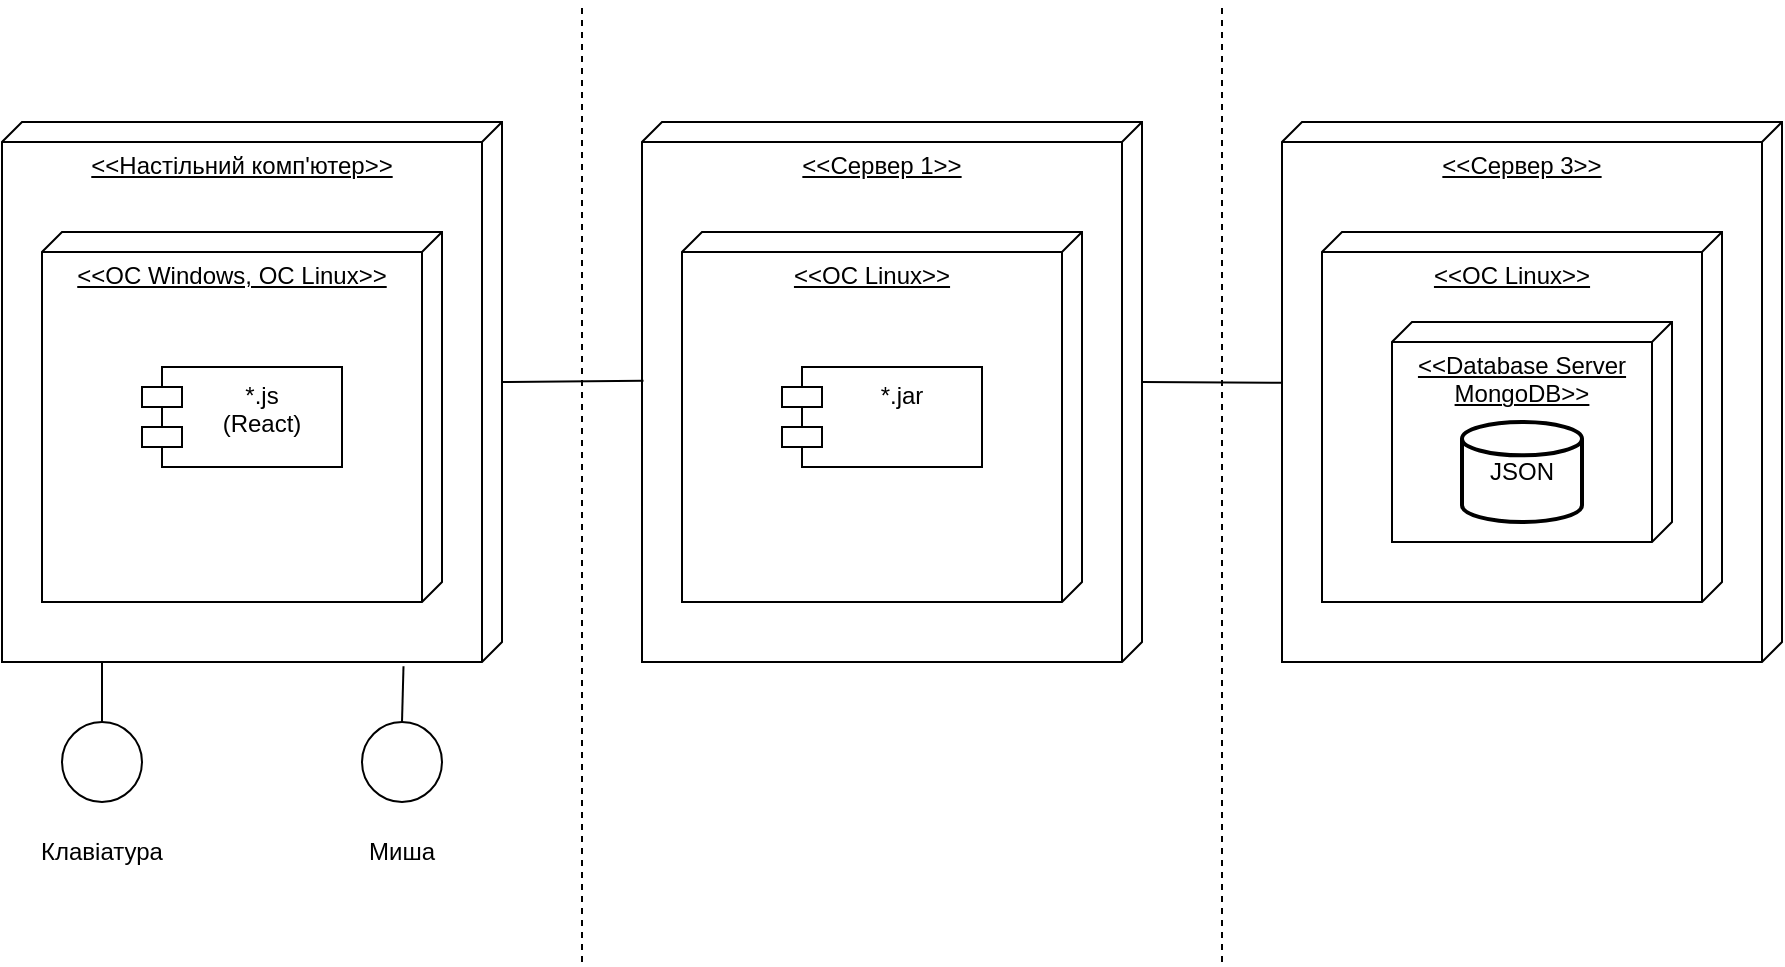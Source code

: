 <mxfile version="22.0.4" type="device">
  <diagram name="Страница — 1" id="k8pq9ZXVkBd7GwOQCwTw">
    <mxGraphModel dx="1259" dy="673" grid="1" gridSize="10" guides="1" tooltips="1" connect="1" arrows="1" fold="1" page="1" pageScale="1" pageWidth="827" pageHeight="1169" math="0" shadow="0">
      <root>
        <mxCell id="0" />
        <mxCell id="1" parent="0" />
        <mxCell id="2PYC8G_EpopgvcAmO5PE-2" value="&amp;lt;&amp;lt;Настільний комп&#39;ютер&amp;gt;&amp;gt;" style="verticalAlign=top;align=center;spacingTop=8;spacingLeft=2;spacingRight=12;shape=cube;size=10;direction=south;fontStyle=4;html=1;whiteSpace=wrap;movable=1;resizable=1;rotatable=1;deletable=1;editable=1;locked=0;connectable=1;" vertex="1" parent="1">
          <mxGeometry y="60" width="250" height="270" as="geometry" />
        </mxCell>
        <mxCell id="2PYC8G_EpopgvcAmO5PE-3" value="&amp;lt;&amp;lt;ОС Windows, OC Linux&amp;gt;&amp;gt;" style="verticalAlign=top;align=center;spacingTop=8;spacingLeft=2;spacingRight=12;shape=cube;size=10;direction=south;fontStyle=4;html=1;whiteSpace=wrap;movable=1;resizable=1;rotatable=1;deletable=1;editable=1;locked=0;connectable=1;" vertex="1" parent="1">
          <mxGeometry x="20" y="115" width="200" height="185" as="geometry" />
        </mxCell>
        <mxCell id="2PYC8G_EpopgvcAmO5PE-4" value="*.js&lt;br&gt;(React)" style="shape=module;align=left;spacingLeft=20;align=center;verticalAlign=top;whiteSpace=wrap;html=1;movable=1;resizable=1;rotatable=1;deletable=1;editable=1;locked=0;connectable=1;" vertex="1" parent="1">
          <mxGeometry x="70" y="182.5" width="100" height="50" as="geometry" />
        </mxCell>
        <mxCell id="2PYC8G_EpopgvcAmO5PE-5" value="&amp;lt;&amp;lt;Сервер 1&amp;gt;&amp;gt;" style="verticalAlign=top;align=center;spacingTop=8;spacingLeft=2;spacingRight=12;shape=cube;size=10;direction=south;fontStyle=4;html=1;whiteSpace=wrap;" vertex="1" parent="1">
          <mxGeometry x="320" y="60" width="250" height="270" as="geometry" />
        </mxCell>
        <mxCell id="2PYC8G_EpopgvcAmO5PE-6" value="&amp;lt;&amp;lt;OC Linux&amp;gt;&amp;gt;" style="verticalAlign=top;align=center;spacingTop=8;spacingLeft=2;spacingRight=12;shape=cube;size=10;direction=south;fontStyle=4;html=1;whiteSpace=wrap;" vertex="1" parent="1">
          <mxGeometry x="340" y="115" width="200" height="185" as="geometry" />
        </mxCell>
        <mxCell id="2PYC8G_EpopgvcAmO5PE-7" value="*.jar&lt;br&gt;" style="shape=module;align=left;spacingLeft=20;align=center;verticalAlign=top;whiteSpace=wrap;html=1;" vertex="1" parent="1">
          <mxGeometry x="390" y="182.5" width="100" height="50" as="geometry" />
        </mxCell>
        <mxCell id="2PYC8G_EpopgvcAmO5PE-8" value="&amp;lt;&amp;lt;Сервер 3&amp;gt;&amp;gt;" style="verticalAlign=top;align=center;spacingTop=8;spacingLeft=2;spacingRight=12;shape=cube;size=10;direction=south;fontStyle=4;html=1;whiteSpace=wrap;" vertex="1" parent="1">
          <mxGeometry x="640" y="60" width="250" height="270" as="geometry" />
        </mxCell>
        <mxCell id="2PYC8G_EpopgvcAmO5PE-9" value="&amp;lt;&amp;lt;OC Linux&amp;gt;&amp;gt;" style="verticalAlign=top;align=center;spacingTop=8;spacingLeft=2;spacingRight=12;shape=cube;size=10;direction=south;fontStyle=4;html=1;whiteSpace=wrap;" vertex="1" parent="1">
          <mxGeometry x="660" y="115" width="200" height="185" as="geometry" />
        </mxCell>
        <mxCell id="2PYC8G_EpopgvcAmO5PE-11" value="&amp;lt;&amp;lt;Database Server MongoDB&amp;gt;&amp;gt;" style="verticalAlign=top;align=center;spacingTop=8;spacingLeft=2;spacingRight=12;shape=cube;size=10;direction=south;fontStyle=4;html=1;whiteSpace=wrap;" vertex="1" parent="1">
          <mxGeometry x="695" y="160" width="140" height="110" as="geometry" />
        </mxCell>
        <mxCell id="2PYC8G_EpopgvcAmO5PE-13" value="JSON" style="strokeWidth=2;html=1;shape=mxgraph.flowchart.database;whiteSpace=wrap;" vertex="1" parent="1">
          <mxGeometry x="730" y="210" width="60" height="50" as="geometry" />
        </mxCell>
        <mxCell id="2PYC8G_EpopgvcAmO5PE-14" value="" style="verticalLabelPosition=bottom;verticalAlign=top;html=1;shape=mxgraph.flowchart.on-page_reference;" vertex="1" parent="1">
          <mxGeometry x="30" y="360" width="40" height="40" as="geometry" />
        </mxCell>
        <mxCell id="2PYC8G_EpopgvcAmO5PE-15" value="" style="verticalLabelPosition=bottom;verticalAlign=top;html=1;shape=mxgraph.flowchart.on-page_reference;" vertex="1" parent="1">
          <mxGeometry x="180" y="360" width="40" height="40" as="geometry" />
        </mxCell>
        <mxCell id="2PYC8G_EpopgvcAmO5PE-17" value="" style="endArrow=none;html=1;rounded=0;entryX=0.5;entryY=0;entryDx=0;entryDy=0;entryPerimeter=0;" edge="1" parent="1" target="2PYC8G_EpopgvcAmO5PE-14">
          <mxGeometry width="50" height="50" relative="1" as="geometry">
            <mxPoint x="50" y="330" as="sourcePoint" />
            <mxPoint x="530" y="230" as="targetPoint" />
          </mxGeometry>
        </mxCell>
        <mxCell id="2PYC8G_EpopgvcAmO5PE-19" value="" style="endArrow=none;html=1;rounded=0;exitX=0.5;exitY=0;exitDx=0;exitDy=0;exitPerimeter=0;entryX=1.008;entryY=0.197;entryDx=0;entryDy=0;entryPerimeter=0;" edge="1" parent="1" source="2PYC8G_EpopgvcAmO5PE-15" target="2PYC8G_EpopgvcAmO5PE-2">
          <mxGeometry width="50" height="50" relative="1" as="geometry">
            <mxPoint x="480" y="280" as="sourcePoint" />
            <mxPoint x="530" y="230" as="targetPoint" />
          </mxGeometry>
        </mxCell>
        <mxCell id="2PYC8G_EpopgvcAmO5PE-20" value="Клавіатура" style="text;html=1;strokeColor=none;fillColor=none;align=center;verticalAlign=middle;whiteSpace=wrap;rounded=0;" vertex="1" parent="1">
          <mxGeometry x="20" y="410" width="60" height="30" as="geometry" />
        </mxCell>
        <mxCell id="2PYC8G_EpopgvcAmO5PE-21" value="Миша" style="text;html=1;strokeColor=none;fillColor=none;align=center;verticalAlign=middle;whiteSpace=wrap;rounded=0;" vertex="1" parent="1">
          <mxGeometry x="170" y="410" width="60" height="30" as="geometry" />
        </mxCell>
        <mxCell id="2PYC8G_EpopgvcAmO5PE-22" value="" style="endArrow=none;dashed=1;html=1;rounded=0;" edge="1" parent="1">
          <mxGeometry width="50" height="50" relative="1" as="geometry">
            <mxPoint x="290" y="480" as="sourcePoint" />
            <mxPoint x="290" as="targetPoint" />
          </mxGeometry>
        </mxCell>
        <mxCell id="2PYC8G_EpopgvcAmO5PE-23" value="" style="endArrow=none;dashed=1;html=1;rounded=0;" edge="1" parent="1">
          <mxGeometry width="50" height="50" relative="1" as="geometry">
            <mxPoint x="610" y="480" as="sourcePoint" />
            <mxPoint x="610" as="targetPoint" />
          </mxGeometry>
        </mxCell>
        <mxCell id="2PYC8G_EpopgvcAmO5PE-24" value="" style="endArrow=none;html=1;rounded=0;exitX=0;exitY=0;exitDx=130;exitDy=0;exitPerimeter=0;entryX=0.479;entryY=0.997;entryDx=0;entryDy=0;entryPerimeter=0;" edge="1" parent="1" source="2PYC8G_EpopgvcAmO5PE-2" target="2PYC8G_EpopgvcAmO5PE-5">
          <mxGeometry width="50" height="50" relative="1" as="geometry">
            <mxPoint x="480" y="280" as="sourcePoint" />
            <mxPoint x="530" y="230" as="targetPoint" />
          </mxGeometry>
        </mxCell>
        <mxCell id="2PYC8G_EpopgvcAmO5PE-25" value="" style="endArrow=none;html=1;rounded=0;entryX=0;entryY=0;entryDx=130;entryDy=0;entryPerimeter=0;exitX=0.483;exitY=1;exitDx=0;exitDy=0;exitPerimeter=0;" edge="1" parent="1" source="2PYC8G_EpopgvcAmO5PE-8" target="2PYC8G_EpopgvcAmO5PE-5">
          <mxGeometry width="50" height="50" relative="1" as="geometry">
            <mxPoint x="480" y="280" as="sourcePoint" />
            <mxPoint x="530" y="230" as="targetPoint" />
          </mxGeometry>
        </mxCell>
      </root>
    </mxGraphModel>
  </diagram>
</mxfile>
